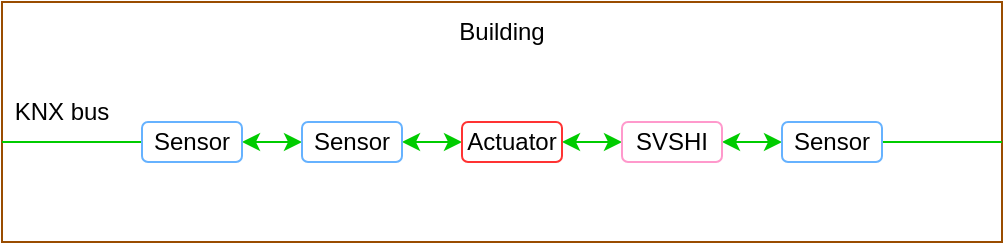 <mxfile version="16.1.2" type="device"><diagram id="nWl9Zy8Gv24I_uk2G6OP" name="Page-1"><mxGraphModel dx="1106" dy="770" grid="1" gridSize="10" guides="1" tooltips="1" connect="1" arrows="1" fold="1" page="1" pageScale="1" pageWidth="827" pageHeight="1169" math="0" shadow="0"><root><mxCell id="0"/><mxCell id="1" parent="0"/><mxCell id="tQYjIHA1tEZ__6a4ZE0V-1" value="" style="rounded=0;whiteSpace=wrap;html=1;strokeColor=#994C00;" parent="1" vertex="1"><mxGeometry x="150" y="290" width="500" height="120" as="geometry"/></mxCell><mxCell id="tQYjIHA1tEZ__6a4ZE0V-2" value="Building" style="text;html=1;strokeColor=none;fillColor=none;align=center;verticalAlign=middle;whiteSpace=wrap;rounded=0;" parent="1" vertex="1"><mxGeometry x="370" y="290" width="60" height="30" as="geometry"/></mxCell><mxCell id="tQYjIHA1tEZ__6a4ZE0V-6" value="KNX bus" style="text;html=1;strokeColor=none;fillColor=none;align=center;verticalAlign=middle;whiteSpace=wrap;rounded=0;" parent="1" vertex="1"><mxGeometry x="150" y="330" width="60" height="30" as="geometry"/></mxCell><mxCell id="tQYjIHA1tEZ__6a4ZE0V-18" style="rounded=0;orthogonalLoop=1;jettySize=auto;html=1;exitX=0;exitY=0.5;exitDx=0;exitDy=0;entryX=0;entryY=1;entryDx=0;entryDy=0;endArrow=none;endFill=0;strokeColor=#00CC00;" parent="1" source="tQYjIHA1tEZ__6a4ZE0V-7" target="tQYjIHA1tEZ__6a4ZE0V-6" edge="1"><mxGeometry relative="1" as="geometry"/></mxCell><mxCell id="tQYjIHA1tEZ__6a4ZE0V-19" style="edgeStyle=none;rounded=0;orthogonalLoop=1;jettySize=auto;html=1;exitX=1;exitY=0.5;exitDx=0;exitDy=0;entryX=0;entryY=0.5;entryDx=0;entryDy=0;endArrow=classic;endFill=1;startArrow=classic;startFill=1;strokeColor=#00CC00;" parent="1" source="tQYjIHA1tEZ__6a4ZE0V-7" target="tQYjIHA1tEZ__6a4ZE0V-8" edge="1"><mxGeometry relative="1" as="geometry"/></mxCell><mxCell id="tQYjIHA1tEZ__6a4ZE0V-7" value="Sensor" style="rounded=1;whiteSpace=wrap;html=1;strokeColor=#66B2FF;" parent="1" vertex="1"><mxGeometry x="220" y="350" width="50" height="20" as="geometry"/></mxCell><mxCell id="tQYjIHA1tEZ__6a4ZE0V-20" style="edgeStyle=none;rounded=0;orthogonalLoop=1;jettySize=auto;html=1;exitX=1;exitY=0.5;exitDx=0;exitDy=0;entryX=0;entryY=0.5;entryDx=0;entryDy=0;startArrow=classic;startFill=1;endArrow=classic;endFill=1;strokeColor=#00CC00;" parent="1" source="tQYjIHA1tEZ__6a4ZE0V-8" target="tQYjIHA1tEZ__6a4ZE0V-10" edge="1"><mxGeometry relative="1" as="geometry"/></mxCell><mxCell id="tQYjIHA1tEZ__6a4ZE0V-8" value="Sensor" style="rounded=1;whiteSpace=wrap;html=1;strokeColor=#66B2FF;" parent="1" vertex="1"><mxGeometry x="300" y="350" width="50" height="20" as="geometry"/></mxCell><mxCell id="tQYjIHA1tEZ__6a4ZE0V-21" style="edgeStyle=none;rounded=0;orthogonalLoop=1;jettySize=auto;html=1;exitX=1;exitY=0.5;exitDx=0;exitDy=0;entryX=0;entryY=0.5;entryDx=0;entryDy=0;startArrow=classic;startFill=1;endArrow=classic;endFill=1;strokeColor=#00CC00;" parent="1" source="tQYjIHA1tEZ__6a4ZE0V-10" target="tQYjIHA1tEZ__6a4ZE0V-14" edge="1"><mxGeometry relative="1" as="geometry"/></mxCell><mxCell id="tQYjIHA1tEZ__6a4ZE0V-10" value="Actuator" style="rounded=1;whiteSpace=wrap;html=1;strokeColor=#FF3333;" parent="1" vertex="1"><mxGeometry x="380" y="350" width="50" height="20" as="geometry"/></mxCell><mxCell id="tQYjIHA1tEZ__6a4ZE0V-22" style="edgeStyle=none;rounded=0;orthogonalLoop=1;jettySize=auto;html=1;exitX=1;exitY=0.5;exitDx=0;exitDy=0;entryX=0;entryY=0.5;entryDx=0;entryDy=0;startArrow=classic;startFill=1;endArrow=classic;endFill=1;strokeColor=#00CC00;" parent="1" source="tQYjIHA1tEZ__6a4ZE0V-14" target="tQYjIHA1tEZ__6a4ZE0V-16" edge="1"><mxGeometry relative="1" as="geometry"/></mxCell><mxCell id="tQYjIHA1tEZ__6a4ZE0V-14" value="SVSHI" style="rounded=1;whiteSpace=wrap;html=1;strokeColor=#FF99CC;" parent="1" vertex="1"><mxGeometry x="460" y="350" width="50" height="20" as="geometry"/></mxCell><mxCell id="tQYjIHA1tEZ__6a4ZE0V-23" style="edgeStyle=none;rounded=0;orthogonalLoop=1;jettySize=auto;html=1;exitX=1;exitY=0.5;exitDx=0;exitDy=0;startArrow=none;startFill=0;endArrow=none;endFill=0;strokeColor=#00CC00;" parent="1" source="tQYjIHA1tEZ__6a4ZE0V-16" edge="1"><mxGeometry relative="1" as="geometry"><mxPoint x="650" y="360" as="targetPoint"/></mxGeometry></mxCell><mxCell id="tQYjIHA1tEZ__6a4ZE0V-16" value="Sensor" style="rounded=1;whiteSpace=wrap;html=1;strokeColor=#66B2FF;" parent="1" vertex="1"><mxGeometry x="540" y="350" width="50" height="20" as="geometry"/></mxCell></root></mxGraphModel></diagram></mxfile>